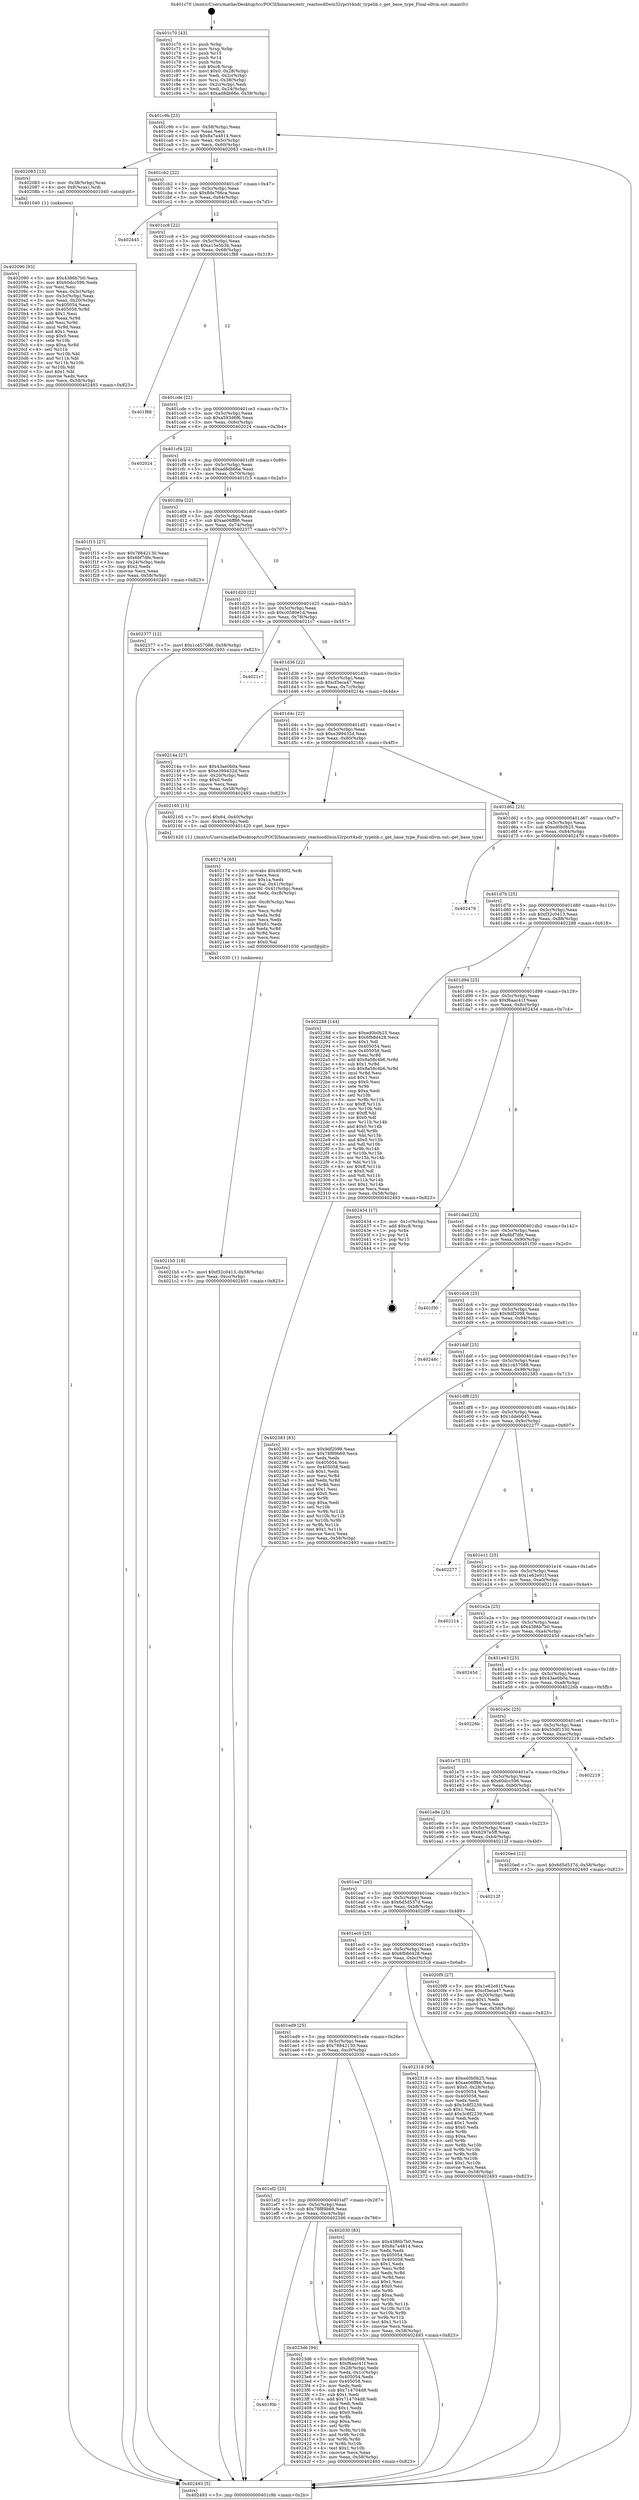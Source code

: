 digraph "0x401c70" {
  label = "0x401c70 (/mnt/c/Users/mathe/Desktop/tcc/POCII/binaries/extr_reactosdllwin32rpcrt4ndr_typelib.c_get_base_type_Final-ollvm.out::main(0))"
  labelloc = "t"
  node[shape=record]

  Entry [label="",width=0.3,height=0.3,shape=circle,fillcolor=black,style=filled]
  "0x401c9b" [label="{
     0x401c9b [23]\l
     | [instrs]\l
     &nbsp;&nbsp;0x401c9b \<+3\>: mov -0x58(%rbp),%eax\l
     &nbsp;&nbsp;0x401c9e \<+2\>: mov %eax,%ecx\l
     &nbsp;&nbsp;0x401ca0 \<+6\>: sub $0x8a7a4814,%ecx\l
     &nbsp;&nbsp;0x401ca6 \<+3\>: mov %eax,-0x5c(%rbp)\l
     &nbsp;&nbsp;0x401ca9 \<+3\>: mov %ecx,-0x60(%rbp)\l
     &nbsp;&nbsp;0x401cac \<+6\>: je 0000000000402083 \<main+0x413\>\l
  }"]
  "0x402083" [label="{
     0x402083 [13]\l
     | [instrs]\l
     &nbsp;&nbsp;0x402083 \<+4\>: mov -0x38(%rbp),%rax\l
     &nbsp;&nbsp;0x402087 \<+4\>: mov 0x8(%rax),%rdi\l
     &nbsp;&nbsp;0x40208b \<+5\>: call 0000000000401040 \<atoi@plt\>\l
     | [calls]\l
     &nbsp;&nbsp;0x401040 \{1\} (unknown)\l
  }"]
  "0x401cb2" [label="{
     0x401cb2 [22]\l
     | [instrs]\l
     &nbsp;&nbsp;0x401cb2 \<+5\>: jmp 0000000000401cb7 \<main+0x47\>\l
     &nbsp;&nbsp;0x401cb7 \<+3\>: mov -0x5c(%rbp),%eax\l
     &nbsp;&nbsp;0x401cba \<+5\>: sub $0x8de766ca,%eax\l
     &nbsp;&nbsp;0x401cbf \<+3\>: mov %eax,-0x64(%rbp)\l
     &nbsp;&nbsp;0x401cc2 \<+6\>: je 0000000000402445 \<main+0x7d5\>\l
  }"]
  Exit [label="",width=0.3,height=0.3,shape=circle,fillcolor=black,style=filled,peripheries=2]
  "0x402445" [label="{
     0x402445\l
  }", style=dashed]
  "0x401cc8" [label="{
     0x401cc8 [22]\l
     | [instrs]\l
     &nbsp;&nbsp;0x401cc8 \<+5\>: jmp 0000000000401ccd \<main+0x5d\>\l
     &nbsp;&nbsp;0x401ccd \<+3\>: mov -0x5c(%rbp),%eax\l
     &nbsp;&nbsp;0x401cd0 \<+5\>: sub $0xa15e5b3b,%eax\l
     &nbsp;&nbsp;0x401cd5 \<+3\>: mov %eax,-0x68(%rbp)\l
     &nbsp;&nbsp;0x401cd8 \<+6\>: je 0000000000401f88 \<main+0x318\>\l
  }"]
  "0x401f0b" [label="{
     0x401f0b\l
  }", style=dashed]
  "0x401f88" [label="{
     0x401f88\l
  }", style=dashed]
  "0x401cde" [label="{
     0x401cde [22]\l
     | [instrs]\l
     &nbsp;&nbsp;0x401cde \<+5\>: jmp 0000000000401ce3 \<main+0x73\>\l
     &nbsp;&nbsp;0x401ce3 \<+3\>: mov -0x5c(%rbp),%eax\l
     &nbsp;&nbsp;0x401ce6 \<+5\>: sub $0xa593d6f6,%eax\l
     &nbsp;&nbsp;0x401ceb \<+3\>: mov %eax,-0x6c(%rbp)\l
     &nbsp;&nbsp;0x401cee \<+6\>: je 0000000000402024 \<main+0x3b4\>\l
  }"]
  "0x4023d6" [label="{
     0x4023d6 [94]\l
     | [instrs]\l
     &nbsp;&nbsp;0x4023d6 \<+5\>: mov $0x9df2098,%eax\l
     &nbsp;&nbsp;0x4023db \<+5\>: mov $0xf6aac41f,%ecx\l
     &nbsp;&nbsp;0x4023e0 \<+3\>: mov -0x28(%rbp),%edx\l
     &nbsp;&nbsp;0x4023e3 \<+3\>: mov %edx,-0x1c(%rbp)\l
     &nbsp;&nbsp;0x4023e6 \<+7\>: mov 0x405054,%edx\l
     &nbsp;&nbsp;0x4023ed \<+7\>: mov 0x405058,%esi\l
     &nbsp;&nbsp;0x4023f4 \<+2\>: mov %edx,%edi\l
     &nbsp;&nbsp;0x4023f6 \<+6\>: sub $0x714704d8,%edi\l
     &nbsp;&nbsp;0x4023fc \<+3\>: sub $0x1,%edi\l
     &nbsp;&nbsp;0x4023ff \<+6\>: add $0x714704d8,%edi\l
     &nbsp;&nbsp;0x402405 \<+3\>: imul %edi,%edx\l
     &nbsp;&nbsp;0x402408 \<+3\>: and $0x1,%edx\l
     &nbsp;&nbsp;0x40240b \<+3\>: cmp $0x0,%edx\l
     &nbsp;&nbsp;0x40240e \<+4\>: sete %r8b\l
     &nbsp;&nbsp;0x402412 \<+3\>: cmp $0xa,%esi\l
     &nbsp;&nbsp;0x402415 \<+4\>: setl %r9b\l
     &nbsp;&nbsp;0x402419 \<+3\>: mov %r8b,%r10b\l
     &nbsp;&nbsp;0x40241c \<+3\>: and %r9b,%r10b\l
     &nbsp;&nbsp;0x40241f \<+3\>: xor %r9b,%r8b\l
     &nbsp;&nbsp;0x402422 \<+3\>: or %r8b,%r10b\l
     &nbsp;&nbsp;0x402425 \<+4\>: test $0x1,%r10b\l
     &nbsp;&nbsp;0x402429 \<+3\>: cmovne %ecx,%eax\l
     &nbsp;&nbsp;0x40242c \<+3\>: mov %eax,-0x58(%rbp)\l
     &nbsp;&nbsp;0x40242f \<+5\>: jmp 0000000000402493 \<main+0x823\>\l
  }"]
  "0x402024" [label="{
     0x402024\l
  }", style=dashed]
  "0x401cf4" [label="{
     0x401cf4 [22]\l
     | [instrs]\l
     &nbsp;&nbsp;0x401cf4 \<+5\>: jmp 0000000000401cf9 \<main+0x89\>\l
     &nbsp;&nbsp;0x401cf9 \<+3\>: mov -0x5c(%rbp),%eax\l
     &nbsp;&nbsp;0x401cfc \<+5\>: sub $0xad8db66e,%eax\l
     &nbsp;&nbsp;0x401d01 \<+3\>: mov %eax,-0x70(%rbp)\l
     &nbsp;&nbsp;0x401d04 \<+6\>: je 0000000000401f15 \<main+0x2a5\>\l
  }"]
  "0x4021b5" [label="{
     0x4021b5 [18]\l
     | [instrs]\l
     &nbsp;&nbsp;0x4021b5 \<+7\>: movl $0xf32c0413,-0x58(%rbp)\l
     &nbsp;&nbsp;0x4021bc \<+6\>: mov %eax,-0xcc(%rbp)\l
     &nbsp;&nbsp;0x4021c2 \<+5\>: jmp 0000000000402493 \<main+0x823\>\l
  }"]
  "0x401f15" [label="{
     0x401f15 [27]\l
     | [instrs]\l
     &nbsp;&nbsp;0x401f15 \<+5\>: mov $0x78842130,%eax\l
     &nbsp;&nbsp;0x401f1a \<+5\>: mov $0x6bf7dfe,%ecx\l
     &nbsp;&nbsp;0x401f1f \<+3\>: mov -0x24(%rbp),%edx\l
     &nbsp;&nbsp;0x401f22 \<+3\>: cmp $0x2,%edx\l
     &nbsp;&nbsp;0x401f25 \<+3\>: cmovne %ecx,%eax\l
     &nbsp;&nbsp;0x401f28 \<+3\>: mov %eax,-0x58(%rbp)\l
     &nbsp;&nbsp;0x401f2b \<+5\>: jmp 0000000000402493 \<main+0x823\>\l
  }"]
  "0x401d0a" [label="{
     0x401d0a [22]\l
     | [instrs]\l
     &nbsp;&nbsp;0x401d0a \<+5\>: jmp 0000000000401d0f \<main+0x9f\>\l
     &nbsp;&nbsp;0x401d0f \<+3\>: mov -0x5c(%rbp),%eax\l
     &nbsp;&nbsp;0x401d12 \<+5\>: sub $0xae06ff86,%eax\l
     &nbsp;&nbsp;0x401d17 \<+3\>: mov %eax,-0x74(%rbp)\l
     &nbsp;&nbsp;0x401d1a \<+6\>: je 0000000000402377 \<main+0x707\>\l
  }"]
  "0x402493" [label="{
     0x402493 [5]\l
     | [instrs]\l
     &nbsp;&nbsp;0x402493 \<+5\>: jmp 0000000000401c9b \<main+0x2b\>\l
  }"]
  "0x401c70" [label="{
     0x401c70 [43]\l
     | [instrs]\l
     &nbsp;&nbsp;0x401c70 \<+1\>: push %rbp\l
     &nbsp;&nbsp;0x401c71 \<+3\>: mov %rsp,%rbp\l
     &nbsp;&nbsp;0x401c74 \<+2\>: push %r15\l
     &nbsp;&nbsp;0x401c76 \<+2\>: push %r14\l
     &nbsp;&nbsp;0x401c78 \<+1\>: push %rbx\l
     &nbsp;&nbsp;0x401c79 \<+7\>: sub $0xc8,%rsp\l
     &nbsp;&nbsp;0x401c80 \<+7\>: movl $0x0,-0x28(%rbp)\l
     &nbsp;&nbsp;0x401c87 \<+3\>: mov %edi,-0x2c(%rbp)\l
     &nbsp;&nbsp;0x401c8a \<+4\>: mov %rsi,-0x38(%rbp)\l
     &nbsp;&nbsp;0x401c8e \<+3\>: mov -0x2c(%rbp),%edi\l
     &nbsp;&nbsp;0x401c91 \<+3\>: mov %edi,-0x24(%rbp)\l
     &nbsp;&nbsp;0x401c94 \<+7\>: movl $0xad8db66e,-0x58(%rbp)\l
  }"]
  "0x402174" [label="{
     0x402174 [65]\l
     | [instrs]\l
     &nbsp;&nbsp;0x402174 \<+10\>: movabs $0x4030f2,%rdi\l
     &nbsp;&nbsp;0x40217e \<+2\>: xor %ecx,%ecx\l
     &nbsp;&nbsp;0x402180 \<+5\>: mov $0x1a,%edx\l
     &nbsp;&nbsp;0x402185 \<+3\>: mov %al,-0x41(%rbp)\l
     &nbsp;&nbsp;0x402188 \<+4\>: movzbl -0x41(%rbp),%eax\l
     &nbsp;&nbsp;0x40218c \<+6\>: mov %edx,-0xc8(%rbp)\l
     &nbsp;&nbsp;0x402192 \<+1\>: cltd\l
     &nbsp;&nbsp;0x402193 \<+6\>: mov -0xc8(%rbp),%esi\l
     &nbsp;&nbsp;0x402199 \<+2\>: idiv %esi\l
     &nbsp;&nbsp;0x40219b \<+3\>: mov %ecx,%r8d\l
     &nbsp;&nbsp;0x40219e \<+3\>: sub %edx,%r8d\l
     &nbsp;&nbsp;0x4021a1 \<+2\>: mov %ecx,%edx\l
     &nbsp;&nbsp;0x4021a3 \<+3\>: sub $0x61,%edx\l
     &nbsp;&nbsp;0x4021a6 \<+3\>: add %edx,%r8d\l
     &nbsp;&nbsp;0x4021a9 \<+3\>: sub %r8d,%ecx\l
     &nbsp;&nbsp;0x4021ac \<+2\>: mov %ecx,%esi\l
     &nbsp;&nbsp;0x4021ae \<+2\>: mov $0x0,%al\l
     &nbsp;&nbsp;0x4021b0 \<+5\>: call 0000000000401030 \<printf@plt\>\l
     | [calls]\l
     &nbsp;&nbsp;0x401030 \{1\} (unknown)\l
  }"]
  "0x402377" [label="{
     0x402377 [12]\l
     | [instrs]\l
     &nbsp;&nbsp;0x402377 \<+7\>: movl $0x1c457088,-0x58(%rbp)\l
     &nbsp;&nbsp;0x40237e \<+5\>: jmp 0000000000402493 \<main+0x823\>\l
  }"]
  "0x401d20" [label="{
     0x401d20 [22]\l
     | [instrs]\l
     &nbsp;&nbsp;0x401d20 \<+5\>: jmp 0000000000401d25 \<main+0xb5\>\l
     &nbsp;&nbsp;0x401d25 \<+3\>: mov -0x5c(%rbp),%eax\l
     &nbsp;&nbsp;0x401d28 \<+5\>: sub $0xc0580e1d,%eax\l
     &nbsp;&nbsp;0x401d2d \<+3\>: mov %eax,-0x78(%rbp)\l
     &nbsp;&nbsp;0x401d30 \<+6\>: je 00000000004021c7 \<main+0x557\>\l
  }"]
  "0x402090" [label="{
     0x402090 [93]\l
     | [instrs]\l
     &nbsp;&nbsp;0x402090 \<+5\>: mov $0x4386b7b0,%ecx\l
     &nbsp;&nbsp;0x402095 \<+5\>: mov $0x60dcc596,%edx\l
     &nbsp;&nbsp;0x40209a \<+2\>: xor %esi,%esi\l
     &nbsp;&nbsp;0x40209c \<+3\>: mov %eax,-0x3c(%rbp)\l
     &nbsp;&nbsp;0x40209f \<+3\>: mov -0x3c(%rbp),%eax\l
     &nbsp;&nbsp;0x4020a2 \<+3\>: mov %eax,-0x20(%rbp)\l
     &nbsp;&nbsp;0x4020a5 \<+7\>: mov 0x405054,%eax\l
     &nbsp;&nbsp;0x4020ac \<+8\>: mov 0x405058,%r8d\l
     &nbsp;&nbsp;0x4020b4 \<+3\>: sub $0x1,%esi\l
     &nbsp;&nbsp;0x4020b7 \<+3\>: mov %eax,%r9d\l
     &nbsp;&nbsp;0x4020ba \<+3\>: add %esi,%r9d\l
     &nbsp;&nbsp;0x4020bd \<+4\>: imul %r9d,%eax\l
     &nbsp;&nbsp;0x4020c1 \<+3\>: and $0x1,%eax\l
     &nbsp;&nbsp;0x4020c4 \<+3\>: cmp $0x0,%eax\l
     &nbsp;&nbsp;0x4020c7 \<+4\>: sete %r10b\l
     &nbsp;&nbsp;0x4020cb \<+4\>: cmp $0xa,%r8d\l
     &nbsp;&nbsp;0x4020cf \<+4\>: setl %r11b\l
     &nbsp;&nbsp;0x4020d3 \<+3\>: mov %r10b,%bl\l
     &nbsp;&nbsp;0x4020d6 \<+3\>: and %r11b,%bl\l
     &nbsp;&nbsp;0x4020d9 \<+3\>: xor %r11b,%r10b\l
     &nbsp;&nbsp;0x4020dc \<+3\>: or %r10b,%bl\l
     &nbsp;&nbsp;0x4020df \<+3\>: test $0x1,%bl\l
     &nbsp;&nbsp;0x4020e2 \<+3\>: cmovne %edx,%ecx\l
     &nbsp;&nbsp;0x4020e5 \<+3\>: mov %ecx,-0x58(%rbp)\l
     &nbsp;&nbsp;0x4020e8 \<+5\>: jmp 0000000000402493 \<main+0x823\>\l
  }"]
  "0x4021c7" [label="{
     0x4021c7\l
  }", style=dashed]
  "0x401d36" [label="{
     0x401d36 [22]\l
     | [instrs]\l
     &nbsp;&nbsp;0x401d36 \<+5\>: jmp 0000000000401d3b \<main+0xcb\>\l
     &nbsp;&nbsp;0x401d3b \<+3\>: mov -0x5c(%rbp),%eax\l
     &nbsp;&nbsp;0x401d3e \<+5\>: sub $0xcf3eca47,%eax\l
     &nbsp;&nbsp;0x401d43 \<+3\>: mov %eax,-0x7c(%rbp)\l
     &nbsp;&nbsp;0x401d46 \<+6\>: je 000000000040214a \<main+0x4da\>\l
  }"]
  "0x401ef2" [label="{
     0x401ef2 [25]\l
     | [instrs]\l
     &nbsp;&nbsp;0x401ef2 \<+5\>: jmp 0000000000401ef7 \<main+0x287\>\l
     &nbsp;&nbsp;0x401ef7 \<+3\>: mov -0x5c(%rbp),%eax\l
     &nbsp;&nbsp;0x401efa \<+5\>: sub $0x78f89b69,%eax\l
     &nbsp;&nbsp;0x401eff \<+6\>: mov %eax,-0xc4(%rbp)\l
     &nbsp;&nbsp;0x401f05 \<+6\>: je 00000000004023d6 \<main+0x766\>\l
  }"]
  "0x40214a" [label="{
     0x40214a [27]\l
     | [instrs]\l
     &nbsp;&nbsp;0x40214a \<+5\>: mov $0x43ae0b0a,%eax\l
     &nbsp;&nbsp;0x40214f \<+5\>: mov $0xe399432d,%ecx\l
     &nbsp;&nbsp;0x402154 \<+3\>: mov -0x20(%rbp),%edx\l
     &nbsp;&nbsp;0x402157 \<+3\>: cmp $0x0,%edx\l
     &nbsp;&nbsp;0x40215a \<+3\>: cmove %ecx,%eax\l
     &nbsp;&nbsp;0x40215d \<+3\>: mov %eax,-0x58(%rbp)\l
     &nbsp;&nbsp;0x402160 \<+5\>: jmp 0000000000402493 \<main+0x823\>\l
  }"]
  "0x401d4c" [label="{
     0x401d4c [22]\l
     | [instrs]\l
     &nbsp;&nbsp;0x401d4c \<+5\>: jmp 0000000000401d51 \<main+0xe1\>\l
     &nbsp;&nbsp;0x401d51 \<+3\>: mov -0x5c(%rbp),%eax\l
     &nbsp;&nbsp;0x401d54 \<+5\>: sub $0xe399432d,%eax\l
     &nbsp;&nbsp;0x401d59 \<+3\>: mov %eax,-0x80(%rbp)\l
     &nbsp;&nbsp;0x401d5c \<+6\>: je 0000000000402165 \<main+0x4f5\>\l
  }"]
  "0x402030" [label="{
     0x402030 [83]\l
     | [instrs]\l
     &nbsp;&nbsp;0x402030 \<+5\>: mov $0x4386b7b0,%eax\l
     &nbsp;&nbsp;0x402035 \<+5\>: mov $0x8a7a4814,%ecx\l
     &nbsp;&nbsp;0x40203a \<+2\>: xor %edx,%edx\l
     &nbsp;&nbsp;0x40203c \<+7\>: mov 0x405054,%esi\l
     &nbsp;&nbsp;0x402043 \<+7\>: mov 0x405058,%edi\l
     &nbsp;&nbsp;0x40204a \<+3\>: sub $0x1,%edx\l
     &nbsp;&nbsp;0x40204d \<+3\>: mov %esi,%r8d\l
     &nbsp;&nbsp;0x402050 \<+3\>: add %edx,%r8d\l
     &nbsp;&nbsp;0x402053 \<+4\>: imul %r8d,%esi\l
     &nbsp;&nbsp;0x402057 \<+3\>: and $0x1,%esi\l
     &nbsp;&nbsp;0x40205a \<+3\>: cmp $0x0,%esi\l
     &nbsp;&nbsp;0x40205d \<+4\>: sete %r9b\l
     &nbsp;&nbsp;0x402061 \<+3\>: cmp $0xa,%edi\l
     &nbsp;&nbsp;0x402064 \<+4\>: setl %r10b\l
     &nbsp;&nbsp;0x402068 \<+3\>: mov %r9b,%r11b\l
     &nbsp;&nbsp;0x40206b \<+3\>: and %r10b,%r11b\l
     &nbsp;&nbsp;0x40206e \<+3\>: xor %r10b,%r9b\l
     &nbsp;&nbsp;0x402071 \<+3\>: or %r9b,%r11b\l
     &nbsp;&nbsp;0x402074 \<+4\>: test $0x1,%r11b\l
     &nbsp;&nbsp;0x402078 \<+3\>: cmovne %ecx,%eax\l
     &nbsp;&nbsp;0x40207b \<+3\>: mov %eax,-0x58(%rbp)\l
     &nbsp;&nbsp;0x40207e \<+5\>: jmp 0000000000402493 \<main+0x823\>\l
  }"]
  "0x402165" [label="{
     0x402165 [15]\l
     | [instrs]\l
     &nbsp;&nbsp;0x402165 \<+7\>: movl $0x64,-0x40(%rbp)\l
     &nbsp;&nbsp;0x40216c \<+3\>: mov -0x40(%rbp),%edi\l
     &nbsp;&nbsp;0x40216f \<+5\>: call 0000000000401420 \<get_base_type\>\l
     | [calls]\l
     &nbsp;&nbsp;0x401420 \{1\} (/mnt/c/Users/mathe/Desktop/tcc/POCII/binaries/extr_reactosdllwin32rpcrt4ndr_typelib.c_get_base_type_Final-ollvm.out::get_base_type)\l
  }"]
  "0x401d62" [label="{
     0x401d62 [25]\l
     | [instrs]\l
     &nbsp;&nbsp;0x401d62 \<+5\>: jmp 0000000000401d67 \<main+0xf7\>\l
     &nbsp;&nbsp;0x401d67 \<+3\>: mov -0x5c(%rbp),%eax\l
     &nbsp;&nbsp;0x401d6a \<+5\>: sub $0xed0b0b25,%eax\l
     &nbsp;&nbsp;0x401d6f \<+6\>: mov %eax,-0x84(%rbp)\l
     &nbsp;&nbsp;0x401d75 \<+6\>: je 0000000000402479 \<main+0x809\>\l
  }"]
  "0x401ed9" [label="{
     0x401ed9 [25]\l
     | [instrs]\l
     &nbsp;&nbsp;0x401ed9 \<+5\>: jmp 0000000000401ede \<main+0x26e\>\l
     &nbsp;&nbsp;0x401ede \<+3\>: mov -0x5c(%rbp),%eax\l
     &nbsp;&nbsp;0x401ee1 \<+5\>: sub $0x78842130,%eax\l
     &nbsp;&nbsp;0x401ee6 \<+6\>: mov %eax,-0xc0(%rbp)\l
     &nbsp;&nbsp;0x401eec \<+6\>: je 0000000000402030 \<main+0x3c0\>\l
  }"]
  "0x402479" [label="{
     0x402479\l
  }", style=dashed]
  "0x401d7b" [label="{
     0x401d7b [25]\l
     | [instrs]\l
     &nbsp;&nbsp;0x401d7b \<+5\>: jmp 0000000000401d80 \<main+0x110\>\l
     &nbsp;&nbsp;0x401d80 \<+3\>: mov -0x5c(%rbp),%eax\l
     &nbsp;&nbsp;0x401d83 \<+5\>: sub $0xf32c0413,%eax\l
     &nbsp;&nbsp;0x401d88 \<+6\>: mov %eax,-0x88(%rbp)\l
     &nbsp;&nbsp;0x401d8e \<+6\>: je 0000000000402288 \<main+0x618\>\l
  }"]
  "0x402318" [label="{
     0x402318 [95]\l
     | [instrs]\l
     &nbsp;&nbsp;0x402318 \<+5\>: mov $0xed0b0b25,%eax\l
     &nbsp;&nbsp;0x40231d \<+5\>: mov $0xae06ff86,%ecx\l
     &nbsp;&nbsp;0x402322 \<+7\>: movl $0x0,-0x28(%rbp)\l
     &nbsp;&nbsp;0x402329 \<+7\>: mov 0x405054,%edx\l
     &nbsp;&nbsp;0x402330 \<+7\>: mov 0x405058,%esi\l
     &nbsp;&nbsp;0x402337 \<+2\>: mov %edx,%edi\l
     &nbsp;&nbsp;0x402339 \<+6\>: sub $0x3c8f2239,%edi\l
     &nbsp;&nbsp;0x40233f \<+3\>: sub $0x1,%edi\l
     &nbsp;&nbsp;0x402342 \<+6\>: add $0x3c8f2239,%edi\l
     &nbsp;&nbsp;0x402348 \<+3\>: imul %edi,%edx\l
     &nbsp;&nbsp;0x40234b \<+3\>: and $0x1,%edx\l
     &nbsp;&nbsp;0x40234e \<+3\>: cmp $0x0,%edx\l
     &nbsp;&nbsp;0x402351 \<+4\>: sete %r8b\l
     &nbsp;&nbsp;0x402355 \<+3\>: cmp $0xa,%esi\l
     &nbsp;&nbsp;0x402358 \<+4\>: setl %r9b\l
     &nbsp;&nbsp;0x40235c \<+3\>: mov %r8b,%r10b\l
     &nbsp;&nbsp;0x40235f \<+3\>: and %r9b,%r10b\l
     &nbsp;&nbsp;0x402362 \<+3\>: xor %r9b,%r8b\l
     &nbsp;&nbsp;0x402365 \<+3\>: or %r8b,%r10b\l
     &nbsp;&nbsp;0x402368 \<+4\>: test $0x1,%r10b\l
     &nbsp;&nbsp;0x40236c \<+3\>: cmovne %ecx,%eax\l
     &nbsp;&nbsp;0x40236f \<+3\>: mov %eax,-0x58(%rbp)\l
     &nbsp;&nbsp;0x402372 \<+5\>: jmp 0000000000402493 \<main+0x823\>\l
  }"]
  "0x402288" [label="{
     0x402288 [144]\l
     | [instrs]\l
     &nbsp;&nbsp;0x402288 \<+5\>: mov $0xed0b0b25,%eax\l
     &nbsp;&nbsp;0x40228d \<+5\>: mov $0x6fb8d428,%ecx\l
     &nbsp;&nbsp;0x402292 \<+2\>: mov $0x1,%dl\l
     &nbsp;&nbsp;0x402294 \<+7\>: mov 0x405054,%esi\l
     &nbsp;&nbsp;0x40229b \<+7\>: mov 0x405058,%edi\l
     &nbsp;&nbsp;0x4022a2 \<+3\>: mov %esi,%r8d\l
     &nbsp;&nbsp;0x4022a5 \<+7\>: add $0x8a58c4b6,%r8d\l
     &nbsp;&nbsp;0x4022ac \<+4\>: sub $0x1,%r8d\l
     &nbsp;&nbsp;0x4022b0 \<+7\>: sub $0x8a58c4b6,%r8d\l
     &nbsp;&nbsp;0x4022b7 \<+4\>: imul %r8d,%esi\l
     &nbsp;&nbsp;0x4022bb \<+3\>: and $0x1,%esi\l
     &nbsp;&nbsp;0x4022be \<+3\>: cmp $0x0,%esi\l
     &nbsp;&nbsp;0x4022c1 \<+4\>: sete %r9b\l
     &nbsp;&nbsp;0x4022c5 \<+3\>: cmp $0xa,%edi\l
     &nbsp;&nbsp;0x4022c8 \<+4\>: setl %r10b\l
     &nbsp;&nbsp;0x4022cc \<+3\>: mov %r9b,%r11b\l
     &nbsp;&nbsp;0x4022cf \<+4\>: xor $0xff,%r11b\l
     &nbsp;&nbsp;0x4022d3 \<+3\>: mov %r10b,%bl\l
     &nbsp;&nbsp;0x4022d6 \<+3\>: xor $0xff,%bl\l
     &nbsp;&nbsp;0x4022d9 \<+3\>: xor $0x0,%dl\l
     &nbsp;&nbsp;0x4022dc \<+3\>: mov %r11b,%r14b\l
     &nbsp;&nbsp;0x4022df \<+4\>: and $0x0,%r14b\l
     &nbsp;&nbsp;0x4022e3 \<+3\>: and %dl,%r9b\l
     &nbsp;&nbsp;0x4022e6 \<+3\>: mov %bl,%r15b\l
     &nbsp;&nbsp;0x4022e9 \<+4\>: and $0x0,%r15b\l
     &nbsp;&nbsp;0x4022ed \<+3\>: and %dl,%r10b\l
     &nbsp;&nbsp;0x4022f0 \<+3\>: or %r9b,%r14b\l
     &nbsp;&nbsp;0x4022f3 \<+3\>: or %r10b,%r15b\l
     &nbsp;&nbsp;0x4022f6 \<+3\>: xor %r15b,%r14b\l
     &nbsp;&nbsp;0x4022f9 \<+3\>: or %bl,%r11b\l
     &nbsp;&nbsp;0x4022fc \<+4\>: xor $0xff,%r11b\l
     &nbsp;&nbsp;0x402300 \<+3\>: or $0x0,%dl\l
     &nbsp;&nbsp;0x402303 \<+3\>: and %dl,%r11b\l
     &nbsp;&nbsp;0x402306 \<+3\>: or %r11b,%r14b\l
     &nbsp;&nbsp;0x402309 \<+4\>: test $0x1,%r14b\l
     &nbsp;&nbsp;0x40230d \<+3\>: cmovne %ecx,%eax\l
     &nbsp;&nbsp;0x402310 \<+3\>: mov %eax,-0x58(%rbp)\l
     &nbsp;&nbsp;0x402313 \<+5\>: jmp 0000000000402493 \<main+0x823\>\l
  }"]
  "0x401d94" [label="{
     0x401d94 [25]\l
     | [instrs]\l
     &nbsp;&nbsp;0x401d94 \<+5\>: jmp 0000000000401d99 \<main+0x129\>\l
     &nbsp;&nbsp;0x401d99 \<+3\>: mov -0x5c(%rbp),%eax\l
     &nbsp;&nbsp;0x401d9c \<+5\>: sub $0xf6aac41f,%eax\l
     &nbsp;&nbsp;0x401da1 \<+6\>: mov %eax,-0x8c(%rbp)\l
     &nbsp;&nbsp;0x401da7 \<+6\>: je 0000000000402434 \<main+0x7c4\>\l
  }"]
  "0x401ec0" [label="{
     0x401ec0 [25]\l
     | [instrs]\l
     &nbsp;&nbsp;0x401ec0 \<+5\>: jmp 0000000000401ec5 \<main+0x255\>\l
     &nbsp;&nbsp;0x401ec5 \<+3\>: mov -0x5c(%rbp),%eax\l
     &nbsp;&nbsp;0x401ec8 \<+5\>: sub $0x6fb8d428,%eax\l
     &nbsp;&nbsp;0x401ecd \<+6\>: mov %eax,-0xbc(%rbp)\l
     &nbsp;&nbsp;0x401ed3 \<+6\>: je 0000000000402318 \<main+0x6a8\>\l
  }"]
  "0x402434" [label="{
     0x402434 [17]\l
     | [instrs]\l
     &nbsp;&nbsp;0x402434 \<+3\>: mov -0x1c(%rbp),%eax\l
     &nbsp;&nbsp;0x402437 \<+7\>: add $0xc8,%rsp\l
     &nbsp;&nbsp;0x40243e \<+1\>: pop %rbx\l
     &nbsp;&nbsp;0x40243f \<+2\>: pop %r14\l
     &nbsp;&nbsp;0x402441 \<+2\>: pop %r15\l
     &nbsp;&nbsp;0x402443 \<+1\>: pop %rbp\l
     &nbsp;&nbsp;0x402444 \<+1\>: ret\l
  }"]
  "0x401dad" [label="{
     0x401dad [25]\l
     | [instrs]\l
     &nbsp;&nbsp;0x401dad \<+5\>: jmp 0000000000401db2 \<main+0x142\>\l
     &nbsp;&nbsp;0x401db2 \<+3\>: mov -0x5c(%rbp),%eax\l
     &nbsp;&nbsp;0x401db5 \<+5\>: sub $0x6bf7dfe,%eax\l
     &nbsp;&nbsp;0x401dba \<+6\>: mov %eax,-0x90(%rbp)\l
     &nbsp;&nbsp;0x401dc0 \<+6\>: je 0000000000401f30 \<main+0x2c0\>\l
  }"]
  "0x4020f9" [label="{
     0x4020f9 [27]\l
     | [instrs]\l
     &nbsp;&nbsp;0x4020f9 \<+5\>: mov $0x1e62e91f,%eax\l
     &nbsp;&nbsp;0x4020fe \<+5\>: mov $0xcf3eca47,%ecx\l
     &nbsp;&nbsp;0x402103 \<+3\>: mov -0x20(%rbp),%edx\l
     &nbsp;&nbsp;0x402106 \<+3\>: cmp $0x1,%edx\l
     &nbsp;&nbsp;0x402109 \<+3\>: cmovl %ecx,%eax\l
     &nbsp;&nbsp;0x40210c \<+3\>: mov %eax,-0x58(%rbp)\l
     &nbsp;&nbsp;0x40210f \<+5\>: jmp 0000000000402493 \<main+0x823\>\l
  }"]
  "0x401f30" [label="{
     0x401f30\l
  }", style=dashed]
  "0x401dc6" [label="{
     0x401dc6 [25]\l
     | [instrs]\l
     &nbsp;&nbsp;0x401dc6 \<+5\>: jmp 0000000000401dcb \<main+0x15b\>\l
     &nbsp;&nbsp;0x401dcb \<+3\>: mov -0x5c(%rbp),%eax\l
     &nbsp;&nbsp;0x401dce \<+5\>: sub $0x9df2098,%eax\l
     &nbsp;&nbsp;0x401dd3 \<+6\>: mov %eax,-0x94(%rbp)\l
     &nbsp;&nbsp;0x401dd9 \<+6\>: je 000000000040248c \<main+0x81c\>\l
  }"]
  "0x401ea7" [label="{
     0x401ea7 [25]\l
     | [instrs]\l
     &nbsp;&nbsp;0x401ea7 \<+5\>: jmp 0000000000401eac \<main+0x23c\>\l
     &nbsp;&nbsp;0x401eac \<+3\>: mov -0x5c(%rbp),%eax\l
     &nbsp;&nbsp;0x401eaf \<+5\>: sub $0x6d5d537d,%eax\l
     &nbsp;&nbsp;0x401eb4 \<+6\>: mov %eax,-0xb8(%rbp)\l
     &nbsp;&nbsp;0x401eba \<+6\>: je 00000000004020f9 \<main+0x489\>\l
  }"]
  "0x40248c" [label="{
     0x40248c\l
  }", style=dashed]
  "0x401ddf" [label="{
     0x401ddf [25]\l
     | [instrs]\l
     &nbsp;&nbsp;0x401ddf \<+5\>: jmp 0000000000401de4 \<main+0x174\>\l
     &nbsp;&nbsp;0x401de4 \<+3\>: mov -0x5c(%rbp),%eax\l
     &nbsp;&nbsp;0x401de7 \<+5\>: sub $0x1c457088,%eax\l
     &nbsp;&nbsp;0x401dec \<+6\>: mov %eax,-0x98(%rbp)\l
     &nbsp;&nbsp;0x401df2 \<+6\>: je 0000000000402383 \<main+0x713\>\l
  }"]
  "0x40212f" [label="{
     0x40212f\l
  }", style=dashed]
  "0x402383" [label="{
     0x402383 [83]\l
     | [instrs]\l
     &nbsp;&nbsp;0x402383 \<+5\>: mov $0x9df2098,%eax\l
     &nbsp;&nbsp;0x402388 \<+5\>: mov $0x78f89b69,%ecx\l
     &nbsp;&nbsp;0x40238d \<+2\>: xor %edx,%edx\l
     &nbsp;&nbsp;0x40238f \<+7\>: mov 0x405054,%esi\l
     &nbsp;&nbsp;0x402396 \<+7\>: mov 0x405058,%edi\l
     &nbsp;&nbsp;0x40239d \<+3\>: sub $0x1,%edx\l
     &nbsp;&nbsp;0x4023a0 \<+3\>: mov %esi,%r8d\l
     &nbsp;&nbsp;0x4023a3 \<+3\>: add %edx,%r8d\l
     &nbsp;&nbsp;0x4023a6 \<+4\>: imul %r8d,%esi\l
     &nbsp;&nbsp;0x4023aa \<+3\>: and $0x1,%esi\l
     &nbsp;&nbsp;0x4023ad \<+3\>: cmp $0x0,%esi\l
     &nbsp;&nbsp;0x4023b0 \<+4\>: sete %r9b\l
     &nbsp;&nbsp;0x4023b4 \<+3\>: cmp $0xa,%edi\l
     &nbsp;&nbsp;0x4023b7 \<+4\>: setl %r10b\l
     &nbsp;&nbsp;0x4023bb \<+3\>: mov %r9b,%r11b\l
     &nbsp;&nbsp;0x4023be \<+3\>: and %r10b,%r11b\l
     &nbsp;&nbsp;0x4023c1 \<+3\>: xor %r10b,%r9b\l
     &nbsp;&nbsp;0x4023c4 \<+3\>: or %r9b,%r11b\l
     &nbsp;&nbsp;0x4023c7 \<+4\>: test $0x1,%r11b\l
     &nbsp;&nbsp;0x4023cb \<+3\>: cmovne %ecx,%eax\l
     &nbsp;&nbsp;0x4023ce \<+3\>: mov %eax,-0x58(%rbp)\l
     &nbsp;&nbsp;0x4023d1 \<+5\>: jmp 0000000000402493 \<main+0x823\>\l
  }"]
  "0x401df8" [label="{
     0x401df8 [25]\l
     | [instrs]\l
     &nbsp;&nbsp;0x401df8 \<+5\>: jmp 0000000000401dfd \<main+0x18d\>\l
     &nbsp;&nbsp;0x401dfd \<+3\>: mov -0x5c(%rbp),%eax\l
     &nbsp;&nbsp;0x401e00 \<+5\>: sub $0x1ddeb045,%eax\l
     &nbsp;&nbsp;0x401e05 \<+6\>: mov %eax,-0x9c(%rbp)\l
     &nbsp;&nbsp;0x401e0b \<+6\>: je 0000000000402277 \<main+0x607\>\l
  }"]
  "0x401e8e" [label="{
     0x401e8e [25]\l
     | [instrs]\l
     &nbsp;&nbsp;0x401e8e \<+5\>: jmp 0000000000401e93 \<main+0x223\>\l
     &nbsp;&nbsp;0x401e93 \<+3\>: mov -0x5c(%rbp),%eax\l
     &nbsp;&nbsp;0x401e96 \<+5\>: sub $0x6297e5ff,%eax\l
     &nbsp;&nbsp;0x401e9b \<+6\>: mov %eax,-0xb4(%rbp)\l
     &nbsp;&nbsp;0x401ea1 \<+6\>: je 000000000040212f \<main+0x4bf\>\l
  }"]
  "0x402277" [label="{
     0x402277\l
  }", style=dashed]
  "0x401e11" [label="{
     0x401e11 [25]\l
     | [instrs]\l
     &nbsp;&nbsp;0x401e11 \<+5\>: jmp 0000000000401e16 \<main+0x1a6\>\l
     &nbsp;&nbsp;0x401e16 \<+3\>: mov -0x5c(%rbp),%eax\l
     &nbsp;&nbsp;0x401e19 \<+5\>: sub $0x1e62e91f,%eax\l
     &nbsp;&nbsp;0x401e1e \<+6\>: mov %eax,-0xa0(%rbp)\l
     &nbsp;&nbsp;0x401e24 \<+6\>: je 0000000000402114 \<main+0x4a4\>\l
  }"]
  "0x4020ed" [label="{
     0x4020ed [12]\l
     | [instrs]\l
     &nbsp;&nbsp;0x4020ed \<+7\>: movl $0x6d5d537d,-0x58(%rbp)\l
     &nbsp;&nbsp;0x4020f4 \<+5\>: jmp 0000000000402493 \<main+0x823\>\l
  }"]
  "0x402114" [label="{
     0x402114\l
  }", style=dashed]
  "0x401e2a" [label="{
     0x401e2a [25]\l
     | [instrs]\l
     &nbsp;&nbsp;0x401e2a \<+5\>: jmp 0000000000401e2f \<main+0x1bf\>\l
     &nbsp;&nbsp;0x401e2f \<+3\>: mov -0x5c(%rbp),%eax\l
     &nbsp;&nbsp;0x401e32 \<+5\>: sub $0x4386b7b0,%eax\l
     &nbsp;&nbsp;0x401e37 \<+6\>: mov %eax,-0xa4(%rbp)\l
     &nbsp;&nbsp;0x401e3d \<+6\>: je 000000000040245d \<main+0x7ed\>\l
  }"]
  "0x401e75" [label="{
     0x401e75 [25]\l
     | [instrs]\l
     &nbsp;&nbsp;0x401e75 \<+5\>: jmp 0000000000401e7a \<main+0x20a\>\l
     &nbsp;&nbsp;0x401e7a \<+3\>: mov -0x5c(%rbp),%eax\l
     &nbsp;&nbsp;0x401e7d \<+5\>: sub $0x60dcc596,%eax\l
     &nbsp;&nbsp;0x401e82 \<+6\>: mov %eax,-0xb0(%rbp)\l
     &nbsp;&nbsp;0x401e88 \<+6\>: je 00000000004020ed \<main+0x47d\>\l
  }"]
  "0x40245d" [label="{
     0x40245d\l
  }", style=dashed]
  "0x401e43" [label="{
     0x401e43 [25]\l
     | [instrs]\l
     &nbsp;&nbsp;0x401e43 \<+5\>: jmp 0000000000401e48 \<main+0x1d8\>\l
     &nbsp;&nbsp;0x401e48 \<+3\>: mov -0x5c(%rbp),%eax\l
     &nbsp;&nbsp;0x401e4b \<+5\>: sub $0x43ae0b0a,%eax\l
     &nbsp;&nbsp;0x401e50 \<+6\>: mov %eax,-0xa8(%rbp)\l
     &nbsp;&nbsp;0x401e56 \<+6\>: je 000000000040226b \<main+0x5fb\>\l
  }"]
  "0x402219" [label="{
     0x402219\l
  }", style=dashed]
  "0x40226b" [label="{
     0x40226b\l
  }", style=dashed]
  "0x401e5c" [label="{
     0x401e5c [25]\l
     | [instrs]\l
     &nbsp;&nbsp;0x401e5c \<+5\>: jmp 0000000000401e61 \<main+0x1f1\>\l
     &nbsp;&nbsp;0x401e61 \<+3\>: mov -0x5c(%rbp),%eax\l
     &nbsp;&nbsp;0x401e64 \<+5\>: sub $0x55df1530,%eax\l
     &nbsp;&nbsp;0x401e69 \<+6\>: mov %eax,-0xac(%rbp)\l
     &nbsp;&nbsp;0x401e6f \<+6\>: je 0000000000402219 \<main+0x5a9\>\l
  }"]
  Entry -> "0x401c70" [label=" 1"]
  "0x401c9b" -> "0x402083" [label=" 1"]
  "0x401c9b" -> "0x401cb2" [label=" 12"]
  "0x402434" -> Exit [label=" 1"]
  "0x401cb2" -> "0x402445" [label=" 0"]
  "0x401cb2" -> "0x401cc8" [label=" 12"]
  "0x4023d6" -> "0x402493" [label=" 1"]
  "0x401cc8" -> "0x401f88" [label=" 0"]
  "0x401cc8" -> "0x401cde" [label=" 12"]
  "0x401ef2" -> "0x401f0b" [label=" 0"]
  "0x401cde" -> "0x402024" [label=" 0"]
  "0x401cde" -> "0x401cf4" [label=" 12"]
  "0x401ef2" -> "0x4023d6" [label=" 1"]
  "0x401cf4" -> "0x401f15" [label=" 1"]
  "0x401cf4" -> "0x401d0a" [label=" 11"]
  "0x401f15" -> "0x402493" [label=" 1"]
  "0x401c70" -> "0x401c9b" [label=" 1"]
  "0x402493" -> "0x401c9b" [label=" 12"]
  "0x402383" -> "0x402493" [label=" 1"]
  "0x401d0a" -> "0x402377" [label=" 1"]
  "0x401d0a" -> "0x401d20" [label=" 10"]
  "0x402377" -> "0x402493" [label=" 1"]
  "0x401d20" -> "0x4021c7" [label=" 0"]
  "0x401d20" -> "0x401d36" [label=" 10"]
  "0x402318" -> "0x402493" [label=" 1"]
  "0x401d36" -> "0x40214a" [label=" 1"]
  "0x401d36" -> "0x401d4c" [label=" 9"]
  "0x402288" -> "0x402493" [label=" 1"]
  "0x401d4c" -> "0x402165" [label=" 1"]
  "0x401d4c" -> "0x401d62" [label=" 8"]
  "0x4021b5" -> "0x402493" [label=" 1"]
  "0x401d62" -> "0x402479" [label=" 0"]
  "0x401d62" -> "0x401d7b" [label=" 8"]
  "0x402165" -> "0x402174" [label=" 1"]
  "0x401d7b" -> "0x402288" [label=" 1"]
  "0x401d7b" -> "0x401d94" [label=" 7"]
  "0x40214a" -> "0x402493" [label=" 1"]
  "0x401d94" -> "0x402434" [label=" 1"]
  "0x401d94" -> "0x401dad" [label=" 6"]
  "0x4020ed" -> "0x402493" [label=" 1"]
  "0x401dad" -> "0x401f30" [label=" 0"]
  "0x401dad" -> "0x401dc6" [label=" 6"]
  "0x402090" -> "0x402493" [label=" 1"]
  "0x401dc6" -> "0x40248c" [label=" 0"]
  "0x401dc6" -> "0x401ddf" [label=" 6"]
  "0x402030" -> "0x402493" [label=" 1"]
  "0x401ddf" -> "0x402383" [label=" 1"]
  "0x401ddf" -> "0x401df8" [label=" 5"]
  "0x401ed9" -> "0x401ef2" [label=" 1"]
  "0x401df8" -> "0x402277" [label=" 0"]
  "0x401df8" -> "0x401e11" [label=" 5"]
  "0x402174" -> "0x4021b5" [label=" 1"]
  "0x401e11" -> "0x402114" [label=" 0"]
  "0x401e11" -> "0x401e2a" [label=" 5"]
  "0x401ec0" -> "0x401ed9" [label=" 2"]
  "0x401e2a" -> "0x40245d" [label=" 0"]
  "0x401e2a" -> "0x401e43" [label=" 5"]
  "0x4020f9" -> "0x402493" [label=" 1"]
  "0x401e43" -> "0x40226b" [label=" 0"]
  "0x401e43" -> "0x401e5c" [label=" 5"]
  "0x401ea7" -> "0x401ec0" [label=" 3"]
  "0x401e5c" -> "0x402219" [label=" 0"]
  "0x401e5c" -> "0x401e75" [label=" 5"]
  "0x401ec0" -> "0x402318" [label=" 1"]
  "0x401e75" -> "0x4020ed" [label=" 1"]
  "0x401e75" -> "0x401e8e" [label=" 4"]
  "0x401ed9" -> "0x402030" [label=" 1"]
  "0x401e8e" -> "0x40212f" [label=" 0"]
  "0x401e8e" -> "0x401ea7" [label=" 4"]
  "0x402083" -> "0x402090" [label=" 1"]
  "0x401ea7" -> "0x4020f9" [label=" 1"]
}
